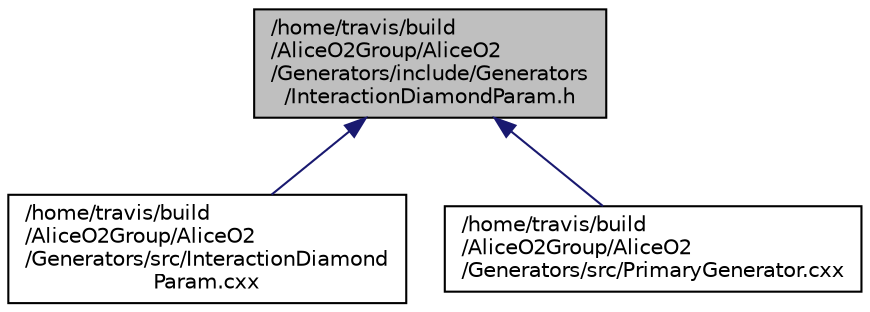 digraph "/home/travis/build/AliceO2Group/AliceO2/Generators/include/Generators/InteractionDiamondParam.h"
{
 // INTERACTIVE_SVG=YES
  bgcolor="transparent";
  edge [fontname="Helvetica",fontsize="10",labelfontname="Helvetica",labelfontsize="10"];
  node [fontname="Helvetica",fontsize="10",shape=record];
  Node1 [label="/home/travis/build\l/AliceO2Group/AliceO2\l/Generators/include/Generators\l/InteractionDiamondParam.h",height=0.2,width=0.4,color="black", fillcolor="grey75", style="filled", fontcolor="black"];
  Node1 -> Node2 [dir="back",color="midnightblue",fontsize="10",style="solid",fontname="Helvetica"];
  Node2 [label="/home/travis/build\l/AliceO2Group/AliceO2\l/Generators/src/InteractionDiamond\lParam.cxx",height=0.2,width=0.4,color="black",URL="$d9/d9d/InteractionDiamondParam_8cxx.html"];
  Node1 -> Node3 [dir="back",color="midnightblue",fontsize="10",style="solid",fontname="Helvetica"];
  Node3 [label="/home/travis/build\l/AliceO2Group/AliceO2\l/Generators/src/PrimaryGenerator.cxx",height=0.2,width=0.4,color="black",URL="$dc/d20/PrimaryGenerator_8cxx.html"];
}
